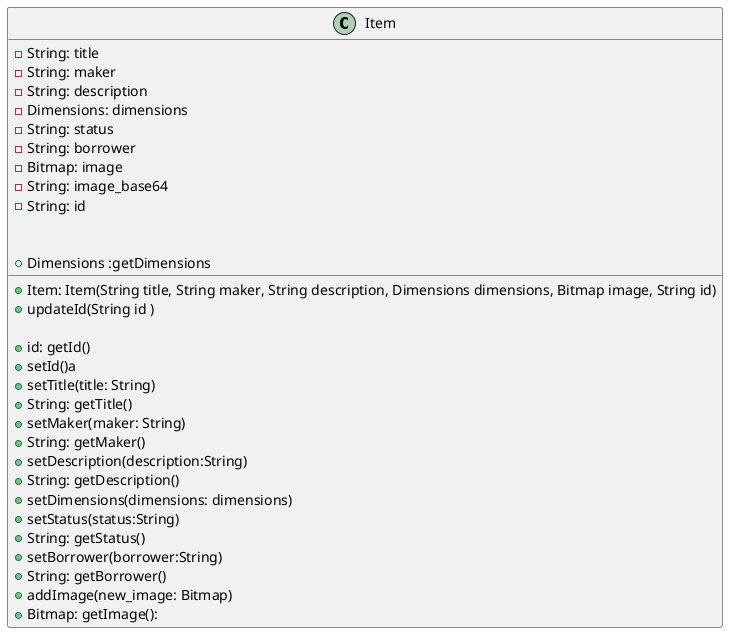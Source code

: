 @startuml
class Item {

    -String: title
    -String: maker
    -String: description
    -Dimensions: dimensions
    -String: status
    -String: borrower
    -Bitmap: image
    -String: image_base64
    -String: id

    +Item: Item(String title, String maker, String description, Dimensions dimensions, Bitmap image, String id)
    +updateId(String id )

    +id: getId()
    +setId()a
    +setTitle(title: String)
    +String: getTitle()
    +setMaker(maker: String)
    +String: getMaker()
    +setDescription(description:String)
    +String: getDescription()
    +setDimensions(dimensions: dimensions)
    +Dimensions :getDimensions
    +setStatus(status:String)
    +String: getStatus()
    +setBorrower(borrower:String)
    +String: getBorrower()
    +addImage(new_image: Bitmap)
    +Bitmap: getImage():

    }

@enduml